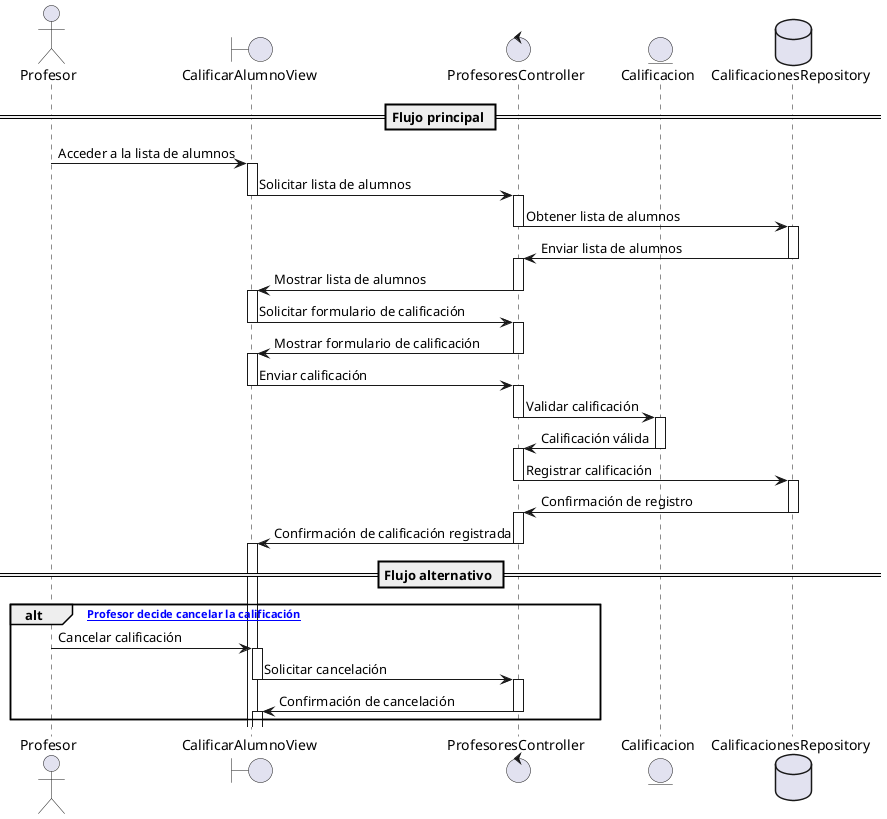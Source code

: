 @startuml
actor Profesor
boundary "CalificarAlumnoView" as View
control "ProfesoresController" as Controller
entity "Calificacion" as Calificacion
database "CalificacionesRepository" as Repository

== Flujo principal ==
Profesor -> View --++: Acceder a la lista de alumnos
View -> Controller --++: Solicitar lista de alumnos
Controller -> Repository --++: Obtener lista de alumnos
Repository -> Controller --++: Enviar lista de alumnos
Controller -> View --++: Mostrar lista de alumnos
View -> Controller --++: Solicitar formulario de calificación
Controller -> View --++: Mostrar formulario de calificación
View -> Controller --++: Enviar calificación
Controller -> Calificacion --++: Validar calificación
Calificacion -> Controller --++: Calificación válida
Controller -> Repository --++: Registrar calificación
Repository -> Controller --++: Confirmación de registro
Controller -> View --++: Confirmación de calificación registrada

== Flujo alternativo ==
alt [P Profesor decide cancelar la calificación]
    Profesor -> View --++: Cancelar calificación
    View -> Controller --++: Solicitar cancelación
    Controller -> View --++: Confirmación de cancelación
end
@enduml